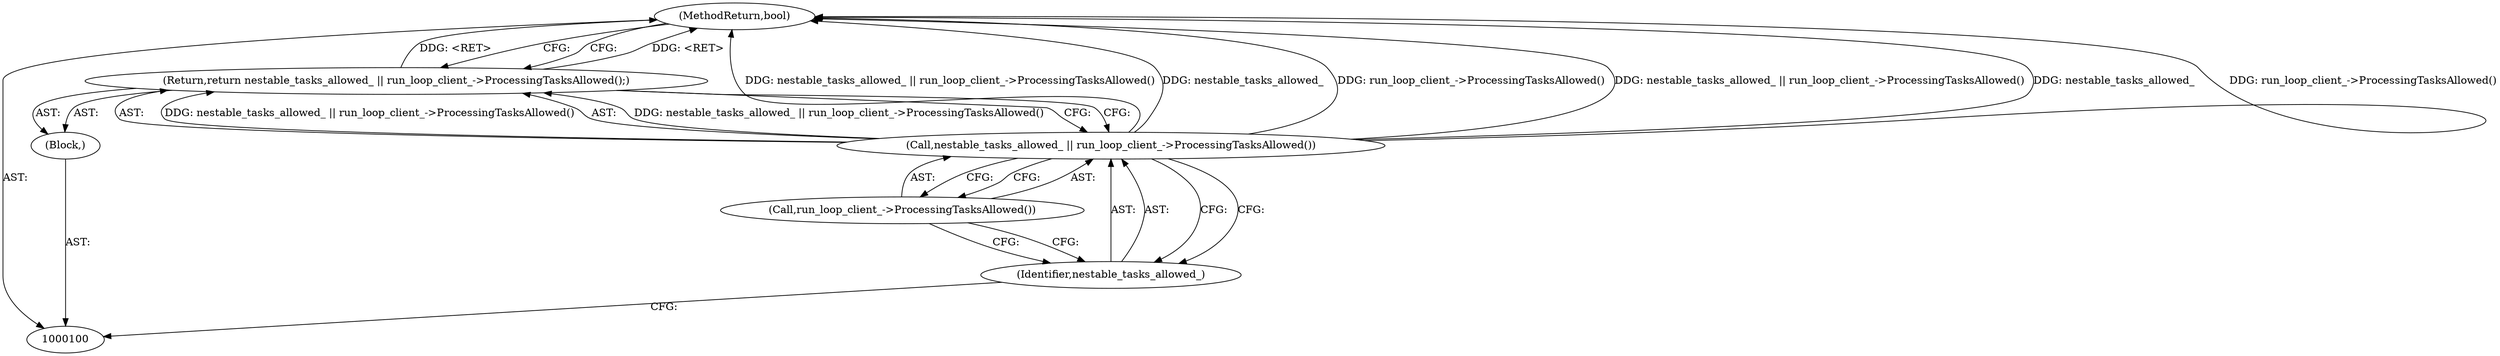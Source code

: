 digraph "0_Chrome_3ff403eecdd23a39853a4ebca52023fbba6c5d00_1" {
"1000106" [label="(MethodReturn,bool)"];
"1000101" [label="(Block,)"];
"1000102" [label="(Return,return nestable_tasks_allowed_ || run_loop_client_->ProcessingTasksAllowed();)"];
"1000105" [label="(Call,run_loop_client_->ProcessingTasksAllowed())"];
"1000103" [label="(Call,nestable_tasks_allowed_ || run_loop_client_->ProcessingTasksAllowed())"];
"1000104" [label="(Identifier,nestable_tasks_allowed_)"];
"1000106" -> "1000100"  [label="AST: "];
"1000106" -> "1000102"  [label="CFG: "];
"1000103" -> "1000106"  [label="DDG: nestable_tasks_allowed_ || run_loop_client_->ProcessingTasksAllowed()"];
"1000103" -> "1000106"  [label="DDG: nestable_tasks_allowed_"];
"1000103" -> "1000106"  [label="DDG: run_loop_client_->ProcessingTasksAllowed()"];
"1000102" -> "1000106"  [label="DDG: <RET>"];
"1000101" -> "1000100"  [label="AST: "];
"1000102" -> "1000101"  [label="AST: "];
"1000102" -> "1000101"  [label="AST: "];
"1000102" -> "1000103"  [label="CFG: "];
"1000103" -> "1000102"  [label="AST: "];
"1000106" -> "1000102"  [label="CFG: "];
"1000102" -> "1000106"  [label="DDG: <RET>"];
"1000103" -> "1000102"  [label="DDG: nestable_tasks_allowed_ || run_loop_client_->ProcessingTasksAllowed()"];
"1000105" -> "1000103"  [label="AST: "];
"1000105" -> "1000104"  [label="CFG: "];
"1000103" -> "1000105"  [label="CFG: "];
"1000103" -> "1000102"  [label="AST: "];
"1000103" -> "1000104"  [label="CFG: "];
"1000103" -> "1000105"  [label="CFG: "];
"1000104" -> "1000103"  [label="AST: "];
"1000105" -> "1000103"  [label="AST: "];
"1000102" -> "1000103"  [label="CFG: "];
"1000103" -> "1000106"  [label="DDG: nestable_tasks_allowed_ || run_loop_client_->ProcessingTasksAllowed()"];
"1000103" -> "1000106"  [label="DDG: nestable_tasks_allowed_"];
"1000103" -> "1000106"  [label="DDG: run_loop_client_->ProcessingTasksAllowed()"];
"1000103" -> "1000102"  [label="DDG: nestable_tasks_allowed_ || run_loop_client_->ProcessingTasksAllowed()"];
"1000104" -> "1000103"  [label="AST: "];
"1000104" -> "1000100"  [label="CFG: "];
"1000105" -> "1000104"  [label="CFG: "];
"1000103" -> "1000104"  [label="CFG: "];
}
